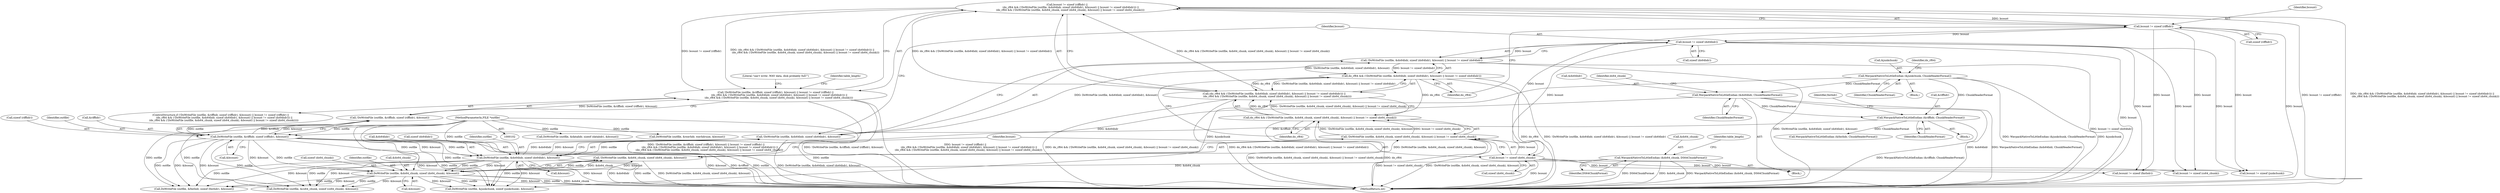 digraph "0_WavPack_d5bf76b5a88d044a1be1d5656698e3ba737167e5_0@API" {
"1000592" [label="(Call,bcount != sizeof (riffhdr) ||\n         (do_rf64 && (!DoWriteFile (outfile, &ds64hdr, sizeof (ds64hdr), &bcount) || bcount != sizeof (ds64hdr))) ||\n        (do_rf64 && (!DoWriteFile (outfile, &ds64_chunk, sizeof (ds64_chunk), &bcount) || bcount != sizeof (ds64_chunk))))"];
"1000593" [label="(Call,bcount != sizeof (riffhdr))"];
"1000597" [label="(Call,(do_rf64 && (!DoWriteFile (outfile, &ds64hdr, sizeof (ds64hdr), &bcount) || bcount != sizeof (ds64hdr))) ||\n        (do_rf64 && (!DoWriteFile (outfile, &ds64_chunk, sizeof (ds64_chunk), &bcount) || bcount != sizeof (ds64_chunk))))"];
"1000598" [label="(Call,do_rf64 && (!DoWriteFile (outfile, &ds64hdr, sizeof (ds64hdr), &bcount) || bcount != sizeof (ds64hdr)))"];
"1000600" [label="(Call,!DoWriteFile (outfile, &ds64hdr, sizeof (ds64hdr), &bcount) || bcount != sizeof (ds64hdr))"];
"1000601" [label="(Call,!DoWriteFile (outfile, &ds64hdr, sizeof (ds64hdr), &bcount))"];
"1000602" [label="(Call,DoWriteFile (outfile, &ds64hdr, sizeof (ds64hdr), &bcount))"];
"1000584" [label="(Call,DoWriteFile (outfile, &riffhdr, sizeof (riffhdr), &bcount))"];
"1000103" [label="(MethodParameterIn,FILE *outfile)"];
"1000565" [label="(Call,WavpackNativeToLittleEndian (&riffhdr, ChunkHeaderFormat))"];
"1000520" [label="(Call,WavpackNativeToLittleEndian (&ds64hdr, ChunkHeaderFormat))"];
"1000455" [label="(Call,WavpackNativeToLittleEndian (&junkchunk, ChunkHeaderFormat))"];
"1000610" [label="(Call,bcount != sizeof (ds64hdr))"];
"1000614" [label="(Call,do_rf64 && (!DoWriteFile (outfile, &ds64_chunk, sizeof (ds64_chunk), &bcount) || bcount != sizeof (ds64_chunk)))"];
"1000616" [label="(Call,!DoWriteFile (outfile, &ds64_chunk, sizeof (ds64_chunk), &bcount) || bcount != sizeof (ds64_chunk))"];
"1000617" [label="(Call,!DoWriteFile (outfile, &ds64_chunk, sizeof (ds64_chunk), &bcount))"];
"1000618" [label="(Call,DoWriteFile (outfile, &ds64_chunk, sizeof (ds64_chunk), &bcount))"];
"1000524" [label="(Call,WavpackNativeToLittleEndian (&ds64_chunk, DS64ChunkFormat))"];
"1000626" [label="(Call,bcount != sizeof (ds64_chunk))"];
"1000582" [label="(Call,!DoWriteFile (outfile, &riffhdr, sizeof (riffhdr), &bcount) || bcount != sizeof (riffhdr) ||\n         (do_rf64 && (!DoWriteFile (outfile, &ds64hdr, sizeof (ds64hdr), &bcount) || bcount != sizeof (ds64hdr))) ||\n        (do_rf64 && (!DoWriteFile (outfile, &ds64_chunk, sizeof (ds64_chunk), &bcount) || bcount != sizeof (ds64_chunk))))"];
"1000584" [label="(Call,DoWriteFile (outfile, &riffhdr, sizeof (riffhdr), &bcount))"];
"1000601" [label="(Call,!DoWriteFile (outfile, &ds64hdr, sizeof (ds64hdr), &bcount))"];
"1000678" [label="(Call,DoWriteFile (outfile, &fmthdr, sizeof (fmthdr), &bcount))"];
"1000571" [label="(Identifier,fmthdr)"];
"1000521" [label="(Call,&ds64hdr)"];
"1000632" [label="(Literal,\"can't write .WAV data, disk probably full!\")"];
"1000526" [label="(Identifier,ds64_chunk)"];
"1000616" [label="(Call,!DoWriteFile (outfile, &ds64_chunk, sizeof (ds64_chunk), &bcount) || bcount != sizeof (ds64_chunk))"];
"1000592" [label="(Call,bcount != sizeof (riffhdr) ||\n         (do_rf64 && (!DoWriteFile (outfile, &ds64hdr, sizeof (ds64hdr), &bcount) || bcount != sizeof (ds64hdr))) ||\n        (do_rf64 && (!DoWriteFile (outfile, &ds64_chunk, sizeof (ds64_chunk), &bcount) || bcount != sizeof (ds64_chunk))))"];
"1000595" [label="(Call,sizeof (riffhdr))"];
"1000103" [label="(MethodParameterIn,FILE *outfile)"];
"1000524" [label="(Call,WavpackNativeToLittleEndian (&ds64_chunk, DS64ChunkFormat))"];
"1000628" [label="(Call,sizeof (ds64_chunk))"];
"1000566" [label="(Call,&riffhdr)"];
"1000706" [label="(Call,DoWriteFile (outfile, &datahdr, sizeof (datahdr), &bcount))"];
"1000687" [label="(Call,bcount != sizeof (fmthdr))"];
"1000641" [label="(Call,DoWriteFile (outfile, &cs64_chunk, sizeof (cs64_chunk), &bcount))"];
"1000624" [label="(Call,&bcount)"];
"1000622" [label="(Call,sizeof (ds64_chunk))"];
"1000523" [label="(Identifier,ChunkHeaderFormat)"];
"1000582" [label="(Call,!DoWriteFile (outfile, &riffhdr, sizeof (riffhdr), &bcount) || bcount != sizeof (riffhdr) ||\n         (do_rf64 && (!DoWriteFile (outfile, &ds64hdr, sizeof (ds64hdr), &bcount) || bcount != sizeof (ds64hdr))) ||\n        (do_rf64 && (!DoWriteFile (outfile, &ds64_chunk, sizeof (ds64_chunk), &bcount) || bcount != sizeof (ds64_chunk))))"];
"1000588" [label="(Call,sizeof (riffhdr))"];
"1000600" [label="(Call,!DoWriteFile (outfile, &ds64hdr, sizeof (ds64hdr), &bcount) || bcount != sizeof (ds64hdr))"];
"1000585" [label="(Identifier,outfile)"];
"1000637" [label="(Identifier,table_length)"];
"1000583" [label="(Call,!DoWriteFile (outfile, &riffhdr, sizeof (riffhdr), &bcount))"];
"1000520" [label="(Call,WavpackNativeToLittleEndian (&ds64hdr, ChunkHeaderFormat))"];
"1000594" [label="(Identifier,bcount)"];
"1000586" [label="(Call,&riffhdr)"];
"1000612" [label="(Call,sizeof (ds64hdr))"];
"1000460" [label="(Identifier,do_rf64)"];
"1000627" [label="(Identifier,bcount)"];
"1000527" [label="(Identifier,DS64ChunkFormat)"];
"1000649" [label="(Call,bcount != sizeof (cs64_chunk))"];
"1000590" [label="(Call,&bcount)"];
"1000672" [label="(Call,bcount != sizeof (junkchunk))"];
"1000568" [label="(Identifier,ChunkHeaderFormat)"];
"1000610" [label="(Call,bcount != sizeof (ds64hdr))"];
"1000593" [label="(Call,bcount != sizeof (riffhdr))"];
"1000599" [label="(Identifier,do_rf64)"];
"1000455" [label="(Call,WavpackNativeToLittleEndian (&junkchunk, ChunkHeaderFormat))"];
"1000456" [label="(Call,&junkchunk)"];
"1000602" [label="(Call,DoWriteFile (outfile, &ds64hdr, sizeof (ds64hdr), &bcount))"];
"1000615" [label="(Identifier,do_rf64)"];
"1000664" [label="(Call,DoWriteFile (outfile, &junkchunk, sizeof (junkchunk), &bcount))"];
"1000693" [label="(Call,DoWriteFile (outfile, &wavhdr, wavhdrsize, &bcount))"];
"1000608" [label="(Call,&bcount)"];
"1000725" [label="(MethodReturn,int)"];
"1000611" [label="(Identifier,bcount)"];
"1000604" [label="(Call,&ds64hdr)"];
"1000107" [label="(Block,)"];
"1000569" [label="(Call,WavpackNativeToLittleEndian (&fmthdr, ChunkHeaderFormat))"];
"1000597" [label="(Call,(do_rf64 && (!DoWriteFile (outfile, &ds64hdr, sizeof (ds64hdr), &bcount) || bcount != sizeof (ds64hdr))) ||\n        (do_rf64 && (!DoWriteFile (outfile, &ds64_chunk, sizeof (ds64_chunk), &bcount) || bcount != sizeof (ds64_chunk))))"];
"1000461" [label="(Block,)"];
"1000458" [label="(Identifier,ChunkHeaderFormat)"];
"1000619" [label="(Identifier,outfile)"];
"1000525" [label="(Call,&ds64_chunk)"];
"1000614" [label="(Call,do_rf64 && (!DoWriteFile (outfile, &ds64_chunk, sizeof (ds64_chunk), &bcount) || bcount != sizeof (ds64_chunk)))"];
"1000435" [label="(Block,)"];
"1000618" [label="(Call,DoWriteFile (outfile, &ds64_chunk, sizeof (ds64_chunk), &bcount))"];
"1000598" [label="(Call,do_rf64 && (!DoWriteFile (outfile, &ds64hdr, sizeof (ds64hdr), &bcount) || bcount != sizeof (ds64hdr)))"];
"1000606" [label="(Call,sizeof (ds64hdr))"];
"1000620" [label="(Call,&ds64_chunk)"];
"1000626" [label="(Call,bcount != sizeof (ds64_chunk))"];
"1000565" [label="(Call,WavpackNativeToLittleEndian (&riffhdr, ChunkHeaderFormat))"];
"1000617" [label="(Call,!DoWriteFile (outfile, &ds64_chunk, sizeof (ds64_chunk), &bcount))"];
"1000603" [label="(Identifier,outfile)"];
"1000581" [label="(ControlStructure,if (!DoWriteFile (outfile, &riffhdr, sizeof (riffhdr), &bcount) || bcount != sizeof (riffhdr) ||\n         (do_rf64 && (!DoWriteFile (outfile, &ds64hdr, sizeof (ds64hdr), &bcount) || bcount != sizeof (ds64hdr))) ||\n        (do_rf64 && (!DoWriteFile (outfile, &ds64_chunk, sizeof (ds64_chunk), &bcount) || bcount != sizeof (ds64_chunk)))))"];
"1000545" [label="(Identifier,table_length)"];
"1000592" -> "1000582"  [label="AST: "];
"1000592" -> "1000593"  [label="CFG: "];
"1000592" -> "1000597"  [label="CFG: "];
"1000593" -> "1000592"  [label="AST: "];
"1000597" -> "1000592"  [label="AST: "];
"1000582" -> "1000592"  [label="CFG: "];
"1000592" -> "1000725"  [label="DDG: (do_rf64 && (!DoWriteFile (outfile, &ds64hdr, sizeof (ds64hdr), &bcount) || bcount != sizeof (ds64hdr))) ||\n        (do_rf64 && (!DoWriteFile (outfile, &ds64_chunk, sizeof (ds64_chunk), &bcount) || bcount != sizeof (ds64_chunk)))"];
"1000592" -> "1000725"  [label="DDG: bcount != sizeof (riffhdr)"];
"1000592" -> "1000582"  [label="DDG: bcount != sizeof (riffhdr)"];
"1000592" -> "1000582"  [label="DDG: (do_rf64 && (!DoWriteFile (outfile, &ds64hdr, sizeof (ds64hdr), &bcount) || bcount != sizeof (ds64hdr))) ||\n        (do_rf64 && (!DoWriteFile (outfile, &ds64_chunk, sizeof (ds64_chunk), &bcount) || bcount != sizeof (ds64_chunk)))"];
"1000593" -> "1000592"  [label="DDG: bcount"];
"1000597" -> "1000592"  [label="DDG: do_rf64 && (!DoWriteFile (outfile, &ds64hdr, sizeof (ds64hdr), &bcount) || bcount != sizeof (ds64hdr))"];
"1000597" -> "1000592"  [label="DDG: do_rf64 && (!DoWriteFile (outfile, &ds64_chunk, sizeof (ds64_chunk), &bcount) || bcount != sizeof (ds64_chunk))"];
"1000593" -> "1000595"  [label="CFG: "];
"1000594" -> "1000593"  [label="AST: "];
"1000595" -> "1000593"  [label="AST: "];
"1000599" -> "1000593"  [label="CFG: "];
"1000593" -> "1000725"  [label="DDG: bcount"];
"1000593" -> "1000610"  [label="DDG: bcount"];
"1000593" -> "1000626"  [label="DDG: bcount"];
"1000593" -> "1000649"  [label="DDG: bcount"];
"1000593" -> "1000672"  [label="DDG: bcount"];
"1000593" -> "1000687"  [label="DDG: bcount"];
"1000597" -> "1000598"  [label="CFG: "];
"1000597" -> "1000614"  [label="CFG: "];
"1000598" -> "1000597"  [label="AST: "];
"1000614" -> "1000597"  [label="AST: "];
"1000597" -> "1000725"  [label="DDG: do_rf64 && (!DoWriteFile (outfile, &ds64_chunk, sizeof (ds64_chunk), &bcount) || bcount != sizeof (ds64_chunk))"];
"1000597" -> "1000725"  [label="DDG: do_rf64 && (!DoWriteFile (outfile, &ds64hdr, sizeof (ds64hdr), &bcount) || bcount != sizeof (ds64hdr))"];
"1000598" -> "1000597"  [label="DDG: do_rf64"];
"1000598" -> "1000597"  [label="DDG: !DoWriteFile (outfile, &ds64hdr, sizeof (ds64hdr), &bcount) || bcount != sizeof (ds64hdr)"];
"1000614" -> "1000597"  [label="DDG: do_rf64"];
"1000614" -> "1000597"  [label="DDG: !DoWriteFile (outfile, &ds64_chunk, sizeof (ds64_chunk), &bcount) || bcount != sizeof (ds64_chunk)"];
"1000598" -> "1000599"  [label="CFG: "];
"1000598" -> "1000600"  [label="CFG: "];
"1000599" -> "1000598"  [label="AST: "];
"1000600" -> "1000598"  [label="AST: "];
"1000615" -> "1000598"  [label="CFG: "];
"1000598" -> "1000725"  [label="DDG: do_rf64"];
"1000598" -> "1000725"  [label="DDG: !DoWriteFile (outfile, &ds64hdr, sizeof (ds64hdr), &bcount) || bcount != sizeof (ds64hdr)"];
"1000600" -> "1000598"  [label="DDG: !DoWriteFile (outfile, &ds64hdr, sizeof (ds64hdr), &bcount)"];
"1000600" -> "1000598"  [label="DDG: bcount != sizeof (ds64hdr)"];
"1000598" -> "1000614"  [label="DDG: do_rf64"];
"1000600" -> "1000601"  [label="CFG: "];
"1000600" -> "1000610"  [label="CFG: "];
"1000601" -> "1000600"  [label="AST: "];
"1000610" -> "1000600"  [label="AST: "];
"1000600" -> "1000725"  [label="DDG: bcount != sizeof (ds64hdr)"];
"1000600" -> "1000725"  [label="DDG: !DoWriteFile (outfile, &ds64hdr, sizeof (ds64hdr), &bcount)"];
"1000601" -> "1000600"  [label="DDG: DoWriteFile (outfile, &ds64hdr, sizeof (ds64hdr), &bcount)"];
"1000610" -> "1000600"  [label="DDG: bcount"];
"1000601" -> "1000602"  [label="CFG: "];
"1000602" -> "1000601"  [label="AST: "];
"1000611" -> "1000601"  [label="CFG: "];
"1000601" -> "1000725"  [label="DDG: DoWriteFile (outfile, &ds64hdr, sizeof (ds64hdr), &bcount)"];
"1000602" -> "1000601"  [label="DDG: outfile"];
"1000602" -> "1000601"  [label="DDG: &ds64hdr"];
"1000602" -> "1000601"  [label="DDG: &bcount"];
"1000602" -> "1000608"  [label="CFG: "];
"1000603" -> "1000602"  [label="AST: "];
"1000604" -> "1000602"  [label="AST: "];
"1000606" -> "1000602"  [label="AST: "];
"1000608" -> "1000602"  [label="AST: "];
"1000602" -> "1000725"  [label="DDG: &bcount"];
"1000602" -> "1000725"  [label="DDG: &ds64hdr"];
"1000602" -> "1000725"  [label="DDG: outfile"];
"1000584" -> "1000602"  [label="DDG: outfile"];
"1000584" -> "1000602"  [label="DDG: &bcount"];
"1000103" -> "1000602"  [label="DDG: outfile"];
"1000520" -> "1000602"  [label="DDG: &ds64hdr"];
"1000602" -> "1000618"  [label="DDG: outfile"];
"1000602" -> "1000618"  [label="DDG: &bcount"];
"1000602" -> "1000641"  [label="DDG: outfile"];
"1000602" -> "1000641"  [label="DDG: &bcount"];
"1000602" -> "1000664"  [label="DDG: outfile"];
"1000602" -> "1000664"  [label="DDG: &bcount"];
"1000602" -> "1000678"  [label="DDG: outfile"];
"1000602" -> "1000678"  [label="DDG: &bcount"];
"1000584" -> "1000583"  [label="AST: "];
"1000584" -> "1000590"  [label="CFG: "];
"1000585" -> "1000584"  [label="AST: "];
"1000586" -> "1000584"  [label="AST: "];
"1000588" -> "1000584"  [label="AST: "];
"1000590" -> "1000584"  [label="AST: "];
"1000583" -> "1000584"  [label="CFG: "];
"1000584" -> "1000725"  [label="DDG: &bcount"];
"1000584" -> "1000725"  [label="DDG: &riffhdr"];
"1000584" -> "1000725"  [label="DDG: outfile"];
"1000584" -> "1000583"  [label="DDG: outfile"];
"1000584" -> "1000583"  [label="DDG: &riffhdr"];
"1000584" -> "1000583"  [label="DDG: &bcount"];
"1000103" -> "1000584"  [label="DDG: outfile"];
"1000565" -> "1000584"  [label="DDG: &riffhdr"];
"1000584" -> "1000618"  [label="DDG: outfile"];
"1000584" -> "1000618"  [label="DDG: &bcount"];
"1000584" -> "1000641"  [label="DDG: outfile"];
"1000584" -> "1000641"  [label="DDG: &bcount"];
"1000584" -> "1000664"  [label="DDG: outfile"];
"1000584" -> "1000664"  [label="DDG: &bcount"];
"1000584" -> "1000678"  [label="DDG: outfile"];
"1000584" -> "1000678"  [label="DDG: &bcount"];
"1000103" -> "1000102"  [label="AST: "];
"1000103" -> "1000725"  [label="DDG: outfile"];
"1000103" -> "1000618"  [label="DDG: outfile"];
"1000103" -> "1000641"  [label="DDG: outfile"];
"1000103" -> "1000664"  [label="DDG: outfile"];
"1000103" -> "1000678"  [label="DDG: outfile"];
"1000103" -> "1000693"  [label="DDG: outfile"];
"1000103" -> "1000706"  [label="DDG: outfile"];
"1000565" -> "1000107"  [label="AST: "];
"1000565" -> "1000568"  [label="CFG: "];
"1000566" -> "1000565"  [label="AST: "];
"1000568" -> "1000565"  [label="AST: "];
"1000571" -> "1000565"  [label="CFG: "];
"1000565" -> "1000725"  [label="DDG: WavpackNativeToLittleEndian (&riffhdr, ChunkHeaderFormat)"];
"1000520" -> "1000565"  [label="DDG: ChunkHeaderFormat"];
"1000455" -> "1000565"  [label="DDG: ChunkHeaderFormat"];
"1000565" -> "1000569"  [label="DDG: ChunkHeaderFormat"];
"1000520" -> "1000461"  [label="AST: "];
"1000520" -> "1000523"  [label="CFG: "];
"1000521" -> "1000520"  [label="AST: "];
"1000523" -> "1000520"  [label="AST: "];
"1000526" -> "1000520"  [label="CFG: "];
"1000520" -> "1000725"  [label="DDG: WavpackNativeToLittleEndian (&ds64hdr, ChunkHeaderFormat)"];
"1000520" -> "1000725"  [label="DDG: &ds64hdr"];
"1000455" -> "1000520"  [label="DDG: ChunkHeaderFormat"];
"1000455" -> "1000435"  [label="AST: "];
"1000455" -> "1000458"  [label="CFG: "];
"1000456" -> "1000455"  [label="AST: "];
"1000458" -> "1000455"  [label="AST: "];
"1000460" -> "1000455"  [label="CFG: "];
"1000455" -> "1000725"  [label="DDG: WavpackNativeToLittleEndian (&junkchunk, ChunkHeaderFormat)"];
"1000455" -> "1000725"  [label="DDG: &junkchunk"];
"1000455" -> "1000664"  [label="DDG: &junkchunk"];
"1000610" -> "1000612"  [label="CFG: "];
"1000611" -> "1000610"  [label="AST: "];
"1000612" -> "1000610"  [label="AST: "];
"1000610" -> "1000725"  [label="DDG: bcount"];
"1000610" -> "1000626"  [label="DDG: bcount"];
"1000610" -> "1000649"  [label="DDG: bcount"];
"1000610" -> "1000672"  [label="DDG: bcount"];
"1000610" -> "1000687"  [label="DDG: bcount"];
"1000614" -> "1000615"  [label="CFG: "];
"1000614" -> "1000616"  [label="CFG: "];
"1000615" -> "1000614"  [label="AST: "];
"1000616" -> "1000614"  [label="AST: "];
"1000614" -> "1000725"  [label="DDG: !DoWriteFile (outfile, &ds64_chunk, sizeof (ds64_chunk), &bcount) || bcount != sizeof (ds64_chunk)"];
"1000614" -> "1000725"  [label="DDG: do_rf64"];
"1000616" -> "1000614"  [label="DDG: !DoWriteFile (outfile, &ds64_chunk, sizeof (ds64_chunk), &bcount)"];
"1000616" -> "1000614"  [label="DDG: bcount != sizeof (ds64_chunk)"];
"1000616" -> "1000617"  [label="CFG: "];
"1000616" -> "1000626"  [label="CFG: "];
"1000617" -> "1000616"  [label="AST: "];
"1000626" -> "1000616"  [label="AST: "];
"1000616" -> "1000725"  [label="DDG: bcount != sizeof (ds64_chunk)"];
"1000616" -> "1000725"  [label="DDG: !DoWriteFile (outfile, &ds64_chunk, sizeof (ds64_chunk), &bcount)"];
"1000617" -> "1000616"  [label="DDG: DoWriteFile (outfile, &ds64_chunk, sizeof (ds64_chunk), &bcount)"];
"1000626" -> "1000616"  [label="DDG: bcount"];
"1000617" -> "1000618"  [label="CFG: "];
"1000618" -> "1000617"  [label="AST: "];
"1000627" -> "1000617"  [label="CFG: "];
"1000617" -> "1000725"  [label="DDG: DoWriteFile (outfile, &ds64_chunk, sizeof (ds64_chunk), &bcount)"];
"1000618" -> "1000617"  [label="DDG: outfile"];
"1000618" -> "1000617"  [label="DDG: &ds64_chunk"];
"1000618" -> "1000617"  [label="DDG: &bcount"];
"1000618" -> "1000624"  [label="CFG: "];
"1000619" -> "1000618"  [label="AST: "];
"1000620" -> "1000618"  [label="AST: "];
"1000622" -> "1000618"  [label="AST: "];
"1000624" -> "1000618"  [label="AST: "];
"1000618" -> "1000725"  [label="DDG: &bcount"];
"1000618" -> "1000725"  [label="DDG: outfile"];
"1000618" -> "1000725"  [label="DDG: &ds64_chunk"];
"1000524" -> "1000618"  [label="DDG: &ds64_chunk"];
"1000618" -> "1000641"  [label="DDG: outfile"];
"1000618" -> "1000641"  [label="DDG: &bcount"];
"1000618" -> "1000664"  [label="DDG: outfile"];
"1000618" -> "1000664"  [label="DDG: &bcount"];
"1000618" -> "1000678"  [label="DDG: outfile"];
"1000618" -> "1000678"  [label="DDG: &bcount"];
"1000524" -> "1000461"  [label="AST: "];
"1000524" -> "1000527"  [label="CFG: "];
"1000525" -> "1000524"  [label="AST: "];
"1000527" -> "1000524"  [label="AST: "];
"1000545" -> "1000524"  [label="CFG: "];
"1000524" -> "1000725"  [label="DDG: &ds64_chunk"];
"1000524" -> "1000725"  [label="DDG: WavpackNativeToLittleEndian (&ds64_chunk, DS64ChunkFormat)"];
"1000524" -> "1000725"  [label="DDG: DS64ChunkFormat"];
"1000626" -> "1000628"  [label="CFG: "];
"1000627" -> "1000626"  [label="AST: "];
"1000628" -> "1000626"  [label="AST: "];
"1000626" -> "1000725"  [label="DDG: bcount"];
"1000626" -> "1000649"  [label="DDG: bcount"];
"1000626" -> "1000672"  [label="DDG: bcount"];
"1000626" -> "1000687"  [label="DDG: bcount"];
"1000582" -> "1000581"  [label="AST: "];
"1000582" -> "1000583"  [label="CFG: "];
"1000583" -> "1000582"  [label="AST: "];
"1000632" -> "1000582"  [label="CFG: "];
"1000637" -> "1000582"  [label="CFG: "];
"1000582" -> "1000725"  [label="DDG: !DoWriteFile (outfile, &riffhdr, sizeof (riffhdr), &bcount)"];
"1000582" -> "1000725"  [label="DDG: bcount != sizeof (riffhdr) ||\n         (do_rf64 && (!DoWriteFile (outfile, &ds64hdr, sizeof (ds64hdr), &bcount) || bcount != sizeof (ds64hdr))) ||\n        (do_rf64 && (!DoWriteFile (outfile, &ds64_chunk, sizeof (ds64_chunk), &bcount) || bcount != sizeof (ds64_chunk)))"];
"1000582" -> "1000725"  [label="DDG: !DoWriteFile (outfile, &riffhdr, sizeof (riffhdr), &bcount) || bcount != sizeof (riffhdr) ||\n         (do_rf64 && (!DoWriteFile (outfile, &ds64hdr, sizeof (ds64hdr), &bcount) || bcount != sizeof (ds64hdr))) ||\n        (do_rf64 && (!DoWriteFile (outfile, &ds64_chunk, sizeof (ds64_chunk), &bcount) || bcount != sizeof (ds64_chunk)))"];
"1000583" -> "1000582"  [label="DDG: DoWriteFile (outfile, &riffhdr, sizeof (riffhdr), &bcount)"];
}
